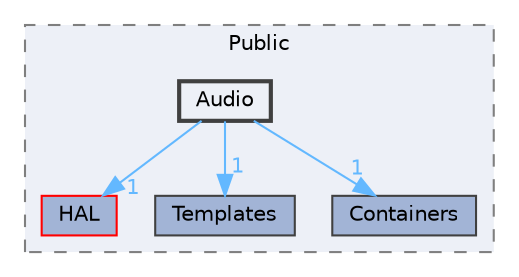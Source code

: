 digraph "Audio"
{
 // INTERACTIVE_SVG=YES
 // LATEX_PDF_SIZE
  bgcolor="transparent";
  edge [fontname=Helvetica,fontsize=10,labelfontname=Helvetica,labelfontsize=10];
  node [fontname=Helvetica,fontsize=10,shape=box,height=0.2,width=0.4];
  compound=true
  subgraph clusterdir_ba49309ee78fabe0452662bc1a7ef37d {
    graph [ bgcolor="#edf0f7", pencolor="grey50", label="Public", fontname=Helvetica,fontsize=10 style="filled,dashed", URL="dir_ba49309ee78fabe0452662bc1a7ef37d.html",tooltip=""]
  dir_06b681a867cd45e91f64ca04156625cf [label="HAL", fillcolor="#a2b4d6", color="red", style="filled", URL="dir_06b681a867cd45e91f64ca04156625cf.html",tooltip=""];
  dir_d923b29e5793e4ca6ecf89bd6d2fe94d [label="Templates", fillcolor="#a2b4d6", color="grey25", style="filled", URL="dir_d923b29e5793e4ca6ecf89bd6d2fe94d.html",tooltip=""];
  dir_d6d4edf6ba84739b62e6fae684879a69 [label="Containers", fillcolor="#a2b4d6", color="grey25", style="filled", URL="dir_d6d4edf6ba84739b62e6fae684879a69.html",tooltip=""];
  dir_40f4497bf228cea3587d2500c3f3e811 [label="Audio", fillcolor="#edf0f7", color="grey25", style="filled,bold", URL="dir_40f4497bf228cea3587d2500c3f3e811.html",tooltip=""];
  }
  dir_40f4497bf228cea3587d2500c3f3e811->dir_06b681a867cd45e91f64ca04156625cf [headlabel="1", labeldistance=1.5 headhref="dir_000070_000461.html" href="dir_000070_000461.html" color="steelblue1" fontcolor="steelblue1"];
  dir_40f4497bf228cea3587d2500c3f3e811->dir_d6d4edf6ba84739b62e6fae684879a69 [headlabel="1", labeldistance=1.5 headhref="dir_000070_000253.html" href="dir_000070_000253.html" color="steelblue1" fontcolor="steelblue1"];
  dir_40f4497bf228cea3587d2500c3f3e811->dir_d923b29e5793e4ca6ecf89bd6d2fe94d [headlabel="1", labeldistance=1.5 headhref="dir_000070_001176.html" href="dir_000070_001176.html" color="steelblue1" fontcolor="steelblue1"];
}
